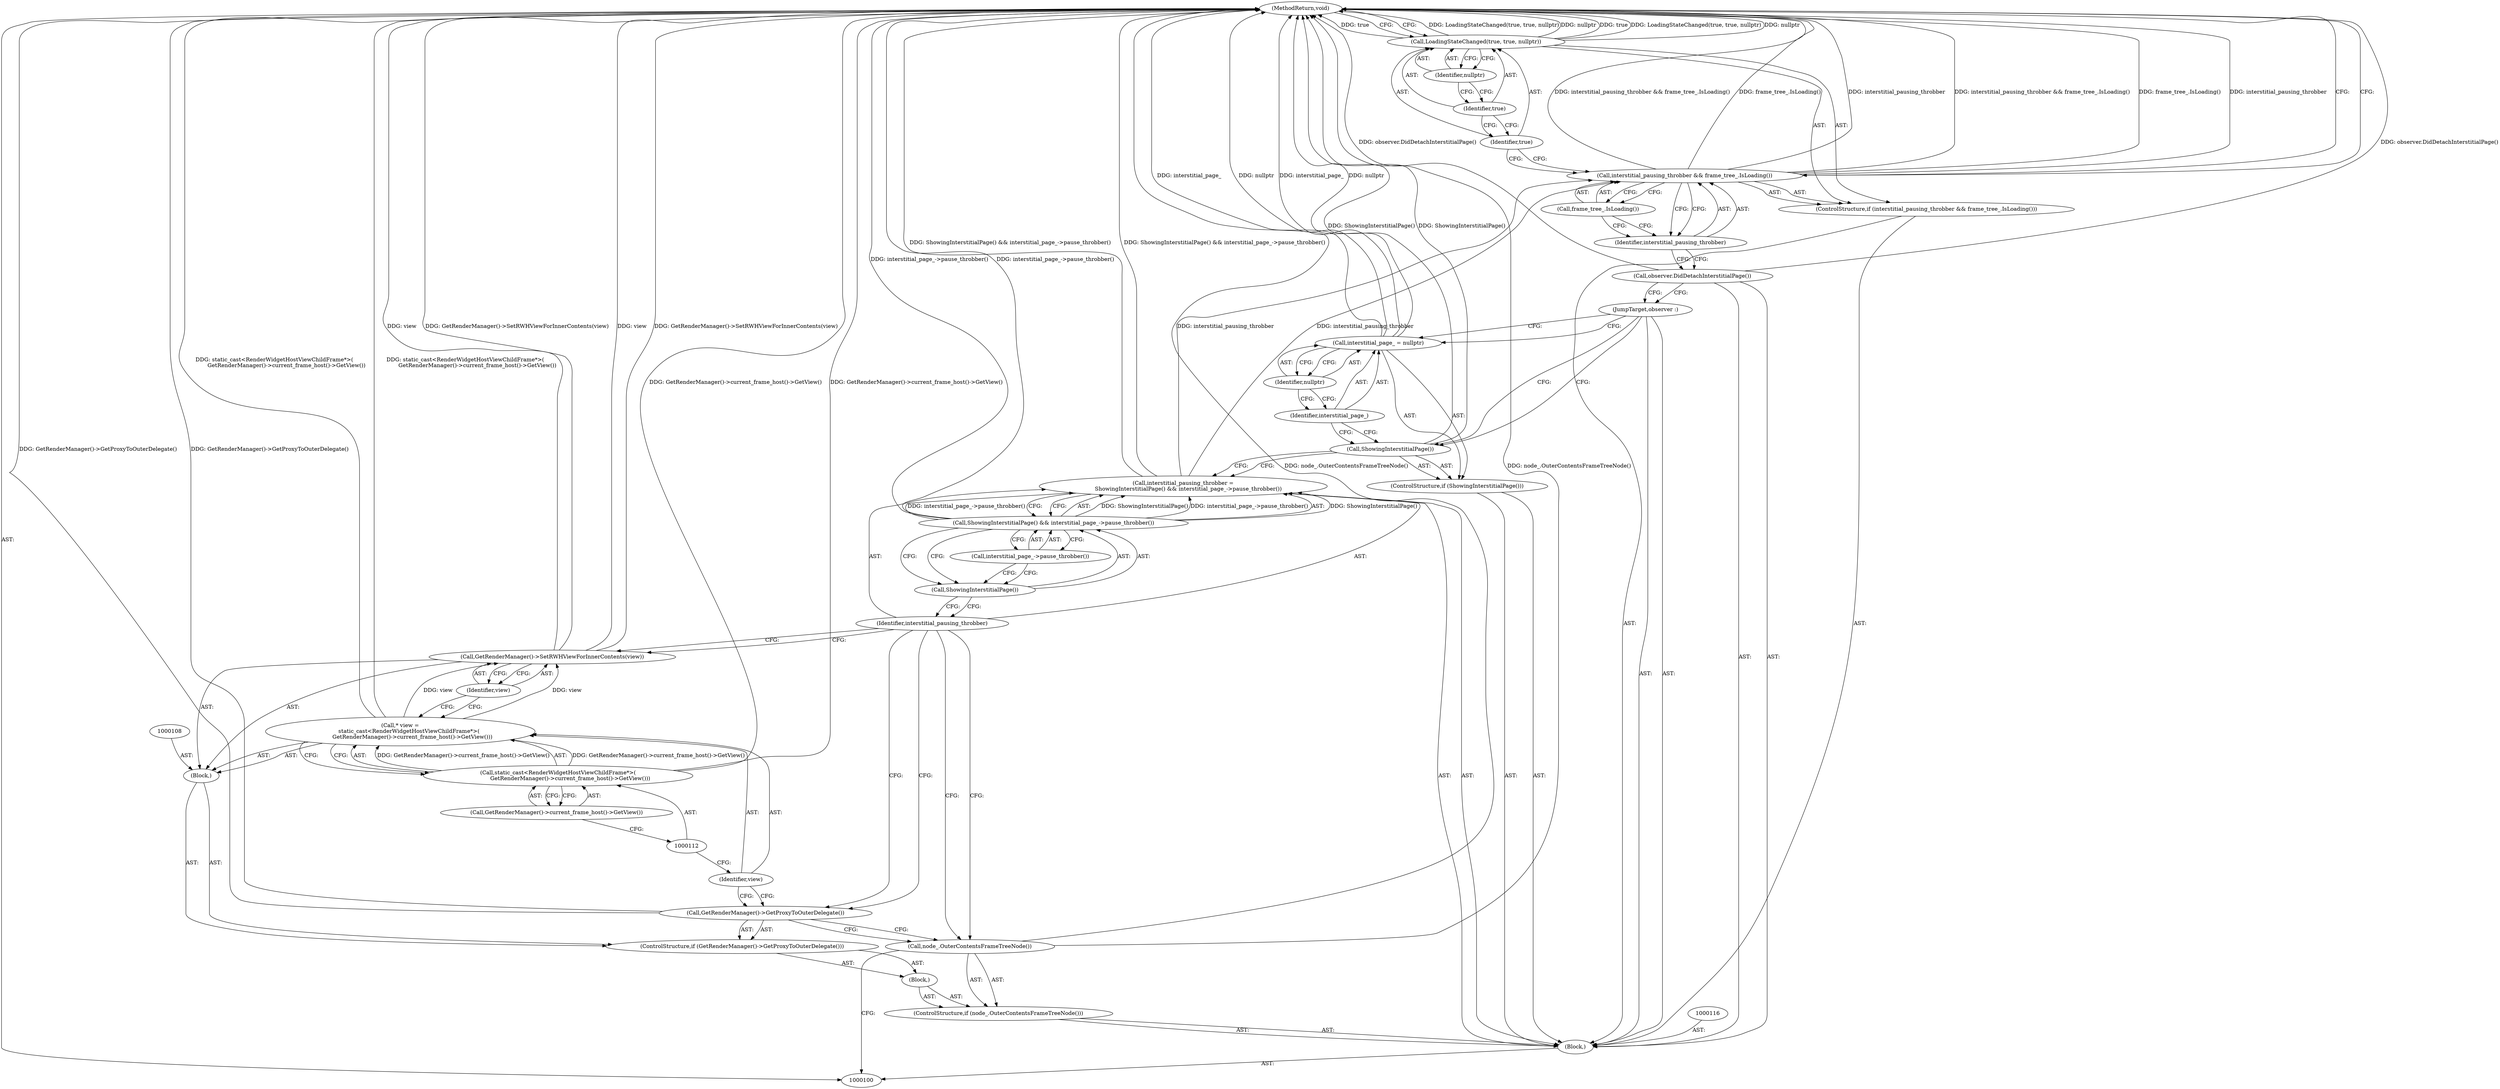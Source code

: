 digraph "0_Chrome_adca986a53b31b6da4cb22f8e755f6856daea89a_5" {
"1000137" [label="(MethodReturn,void)"];
"1000101" [label="(Block,)"];
"1000115" [label="(Identifier,view)"];
"1000114" [label="(Call,GetRenderManager()->SetRWHViewForInnerContents(view))"];
"1000117" [label="(Call,interstitial_pausing_throbber =\n      ShowingInterstitialPage() && interstitial_page_->pause_throbber())"];
"1000118" [label="(Identifier,interstitial_pausing_throbber)"];
"1000121" [label="(Call,interstitial_page_->pause_throbber())"];
"1000119" [label="(Call,ShowingInterstitialPage() && interstitial_page_->pause_throbber())"];
"1000120" [label="(Call,ShowingInterstitialPage())"];
"1000122" [label="(ControlStructure,if (ShowingInterstitialPage()))"];
"1000123" [label="(Call,ShowingInterstitialPage())"];
"1000126" [label="(Identifier,nullptr)"];
"1000124" [label="(Call,interstitial_page_ = nullptr)"];
"1000125" [label="(Identifier,interstitial_page_)"];
"1000127" [label="(JumpTarget,observer :)"];
"1000128" [label="(Call,observer.DidDetachInterstitialPage())"];
"1000102" [label="(ControlStructure,if (node_.OuterContentsFrameTreeNode()))"];
"1000104" [label="(Block,)"];
"1000103" [label="(Call,node_.OuterContentsFrameTreeNode())"];
"1000129" [label="(ControlStructure,if (interstitial_pausing_throbber && frame_tree_.IsLoading()))"];
"1000132" [label="(Call,frame_tree_.IsLoading())"];
"1000130" [label="(Call,interstitial_pausing_throbber && frame_tree_.IsLoading())"];
"1000131" [label="(Identifier,interstitial_pausing_throbber)"];
"1000134" [label="(Identifier,true)"];
"1000135" [label="(Identifier,true)"];
"1000136" [label="(Identifier,nullptr)"];
"1000133" [label="(Call,LoadingStateChanged(true, true, nullptr))"];
"1000105" [label="(ControlStructure,if (GetRenderManager()->GetProxyToOuterDelegate()))"];
"1000106" [label="(Call,GetRenderManager()->GetProxyToOuterDelegate())"];
"1000109" [label="(Call,* view =\n          static_cast<RenderWidgetHostViewChildFrame*>(\n              GetRenderManager()->current_frame_host()->GetView()))"];
"1000110" [label="(Identifier,view)"];
"1000107" [label="(Block,)"];
"1000111" [label="(Call,static_cast<RenderWidgetHostViewChildFrame*>(\n              GetRenderManager()->current_frame_host()->GetView()))"];
"1000113" [label="(Call,GetRenderManager()->current_frame_host()->GetView())"];
"1000137" -> "1000100"  [label="AST: "];
"1000137" -> "1000133"  [label="CFG: "];
"1000137" -> "1000130"  [label="CFG: "];
"1000124" -> "1000137"  [label="DDG: interstitial_page_"];
"1000124" -> "1000137"  [label="DDG: nullptr"];
"1000114" -> "1000137"  [label="DDG: GetRenderManager()->SetRWHViewForInnerContents(view)"];
"1000114" -> "1000137"  [label="DDG: view"];
"1000133" -> "1000137"  [label="DDG: LoadingStateChanged(true, true, nullptr)"];
"1000133" -> "1000137"  [label="DDG: nullptr"];
"1000133" -> "1000137"  [label="DDG: true"];
"1000128" -> "1000137"  [label="DDG: observer.DidDetachInterstitialPage()"];
"1000117" -> "1000137"  [label="DDG: ShowingInterstitialPage() && interstitial_page_->pause_throbber()"];
"1000109" -> "1000137"  [label="DDG: static_cast<RenderWidgetHostViewChildFrame*>(\n              GetRenderManager()->current_frame_host()->GetView())"];
"1000130" -> "1000137"  [label="DDG: interstitial_pausing_throbber && frame_tree_.IsLoading()"];
"1000130" -> "1000137"  [label="DDG: frame_tree_.IsLoading()"];
"1000130" -> "1000137"  [label="DDG: interstitial_pausing_throbber"];
"1000123" -> "1000137"  [label="DDG: ShowingInterstitialPage()"];
"1000103" -> "1000137"  [label="DDG: node_.OuterContentsFrameTreeNode()"];
"1000119" -> "1000137"  [label="DDG: interstitial_page_->pause_throbber()"];
"1000111" -> "1000137"  [label="DDG: GetRenderManager()->current_frame_host()->GetView()"];
"1000106" -> "1000137"  [label="DDG: GetRenderManager()->GetProxyToOuterDelegate()"];
"1000101" -> "1000100"  [label="AST: "];
"1000102" -> "1000101"  [label="AST: "];
"1000116" -> "1000101"  [label="AST: "];
"1000117" -> "1000101"  [label="AST: "];
"1000122" -> "1000101"  [label="AST: "];
"1000127" -> "1000101"  [label="AST: "];
"1000128" -> "1000101"  [label="AST: "];
"1000129" -> "1000101"  [label="AST: "];
"1000115" -> "1000114"  [label="AST: "];
"1000115" -> "1000109"  [label="CFG: "];
"1000114" -> "1000115"  [label="CFG: "];
"1000114" -> "1000107"  [label="AST: "];
"1000114" -> "1000115"  [label="CFG: "];
"1000115" -> "1000114"  [label="AST: "];
"1000118" -> "1000114"  [label="CFG: "];
"1000114" -> "1000137"  [label="DDG: GetRenderManager()->SetRWHViewForInnerContents(view)"];
"1000114" -> "1000137"  [label="DDG: view"];
"1000109" -> "1000114"  [label="DDG: view"];
"1000117" -> "1000101"  [label="AST: "];
"1000117" -> "1000119"  [label="CFG: "];
"1000118" -> "1000117"  [label="AST: "];
"1000119" -> "1000117"  [label="AST: "];
"1000123" -> "1000117"  [label="CFG: "];
"1000117" -> "1000137"  [label="DDG: ShowingInterstitialPage() && interstitial_page_->pause_throbber()"];
"1000119" -> "1000117"  [label="DDG: ShowingInterstitialPage()"];
"1000119" -> "1000117"  [label="DDG: interstitial_page_->pause_throbber()"];
"1000117" -> "1000130"  [label="DDG: interstitial_pausing_throbber"];
"1000118" -> "1000117"  [label="AST: "];
"1000118" -> "1000114"  [label="CFG: "];
"1000118" -> "1000106"  [label="CFG: "];
"1000118" -> "1000103"  [label="CFG: "];
"1000120" -> "1000118"  [label="CFG: "];
"1000121" -> "1000119"  [label="AST: "];
"1000121" -> "1000120"  [label="CFG: "];
"1000119" -> "1000121"  [label="CFG: "];
"1000119" -> "1000117"  [label="AST: "];
"1000119" -> "1000120"  [label="CFG: "];
"1000119" -> "1000121"  [label="CFG: "];
"1000120" -> "1000119"  [label="AST: "];
"1000121" -> "1000119"  [label="AST: "];
"1000117" -> "1000119"  [label="CFG: "];
"1000119" -> "1000137"  [label="DDG: interstitial_page_->pause_throbber()"];
"1000119" -> "1000117"  [label="DDG: ShowingInterstitialPage()"];
"1000119" -> "1000117"  [label="DDG: interstitial_page_->pause_throbber()"];
"1000120" -> "1000119"  [label="AST: "];
"1000120" -> "1000118"  [label="CFG: "];
"1000121" -> "1000120"  [label="CFG: "];
"1000119" -> "1000120"  [label="CFG: "];
"1000122" -> "1000101"  [label="AST: "];
"1000123" -> "1000122"  [label="AST: "];
"1000124" -> "1000122"  [label="AST: "];
"1000123" -> "1000122"  [label="AST: "];
"1000123" -> "1000117"  [label="CFG: "];
"1000125" -> "1000123"  [label="CFG: "];
"1000127" -> "1000123"  [label="CFG: "];
"1000123" -> "1000137"  [label="DDG: ShowingInterstitialPage()"];
"1000126" -> "1000124"  [label="AST: "];
"1000126" -> "1000125"  [label="CFG: "];
"1000124" -> "1000126"  [label="CFG: "];
"1000124" -> "1000122"  [label="AST: "];
"1000124" -> "1000126"  [label="CFG: "];
"1000125" -> "1000124"  [label="AST: "];
"1000126" -> "1000124"  [label="AST: "];
"1000127" -> "1000124"  [label="CFG: "];
"1000124" -> "1000137"  [label="DDG: interstitial_page_"];
"1000124" -> "1000137"  [label="DDG: nullptr"];
"1000125" -> "1000124"  [label="AST: "];
"1000125" -> "1000123"  [label="CFG: "];
"1000126" -> "1000125"  [label="CFG: "];
"1000127" -> "1000101"  [label="AST: "];
"1000127" -> "1000124"  [label="CFG: "];
"1000127" -> "1000123"  [label="CFG: "];
"1000128" -> "1000127"  [label="CFG: "];
"1000128" -> "1000101"  [label="AST: "];
"1000128" -> "1000127"  [label="CFG: "];
"1000131" -> "1000128"  [label="CFG: "];
"1000128" -> "1000137"  [label="DDG: observer.DidDetachInterstitialPage()"];
"1000102" -> "1000101"  [label="AST: "];
"1000103" -> "1000102"  [label="AST: "];
"1000104" -> "1000102"  [label="AST: "];
"1000104" -> "1000102"  [label="AST: "];
"1000105" -> "1000104"  [label="AST: "];
"1000103" -> "1000102"  [label="AST: "];
"1000103" -> "1000100"  [label="CFG: "];
"1000106" -> "1000103"  [label="CFG: "];
"1000118" -> "1000103"  [label="CFG: "];
"1000103" -> "1000137"  [label="DDG: node_.OuterContentsFrameTreeNode()"];
"1000129" -> "1000101"  [label="AST: "];
"1000130" -> "1000129"  [label="AST: "];
"1000133" -> "1000129"  [label="AST: "];
"1000132" -> "1000130"  [label="AST: "];
"1000132" -> "1000131"  [label="CFG: "];
"1000130" -> "1000132"  [label="CFG: "];
"1000130" -> "1000129"  [label="AST: "];
"1000130" -> "1000131"  [label="CFG: "];
"1000130" -> "1000132"  [label="CFG: "];
"1000131" -> "1000130"  [label="AST: "];
"1000132" -> "1000130"  [label="AST: "];
"1000134" -> "1000130"  [label="CFG: "];
"1000137" -> "1000130"  [label="CFG: "];
"1000130" -> "1000137"  [label="DDG: interstitial_pausing_throbber && frame_tree_.IsLoading()"];
"1000130" -> "1000137"  [label="DDG: frame_tree_.IsLoading()"];
"1000130" -> "1000137"  [label="DDG: interstitial_pausing_throbber"];
"1000117" -> "1000130"  [label="DDG: interstitial_pausing_throbber"];
"1000131" -> "1000130"  [label="AST: "];
"1000131" -> "1000128"  [label="CFG: "];
"1000132" -> "1000131"  [label="CFG: "];
"1000130" -> "1000131"  [label="CFG: "];
"1000134" -> "1000133"  [label="AST: "];
"1000134" -> "1000130"  [label="CFG: "];
"1000135" -> "1000134"  [label="CFG: "];
"1000135" -> "1000133"  [label="AST: "];
"1000135" -> "1000134"  [label="CFG: "];
"1000136" -> "1000135"  [label="CFG: "];
"1000136" -> "1000133"  [label="AST: "];
"1000136" -> "1000135"  [label="CFG: "];
"1000133" -> "1000136"  [label="CFG: "];
"1000133" -> "1000129"  [label="AST: "];
"1000133" -> "1000136"  [label="CFG: "];
"1000134" -> "1000133"  [label="AST: "];
"1000135" -> "1000133"  [label="AST: "];
"1000136" -> "1000133"  [label="AST: "];
"1000137" -> "1000133"  [label="CFG: "];
"1000133" -> "1000137"  [label="DDG: LoadingStateChanged(true, true, nullptr)"];
"1000133" -> "1000137"  [label="DDG: nullptr"];
"1000133" -> "1000137"  [label="DDG: true"];
"1000105" -> "1000104"  [label="AST: "];
"1000106" -> "1000105"  [label="AST: "];
"1000107" -> "1000105"  [label="AST: "];
"1000106" -> "1000105"  [label="AST: "];
"1000106" -> "1000103"  [label="CFG: "];
"1000110" -> "1000106"  [label="CFG: "];
"1000118" -> "1000106"  [label="CFG: "];
"1000106" -> "1000137"  [label="DDG: GetRenderManager()->GetProxyToOuterDelegate()"];
"1000109" -> "1000107"  [label="AST: "];
"1000109" -> "1000111"  [label="CFG: "];
"1000110" -> "1000109"  [label="AST: "];
"1000111" -> "1000109"  [label="AST: "];
"1000115" -> "1000109"  [label="CFG: "];
"1000109" -> "1000137"  [label="DDG: static_cast<RenderWidgetHostViewChildFrame*>(\n              GetRenderManager()->current_frame_host()->GetView())"];
"1000111" -> "1000109"  [label="DDG: GetRenderManager()->current_frame_host()->GetView()"];
"1000109" -> "1000114"  [label="DDG: view"];
"1000110" -> "1000109"  [label="AST: "];
"1000110" -> "1000106"  [label="CFG: "];
"1000112" -> "1000110"  [label="CFG: "];
"1000107" -> "1000105"  [label="AST: "];
"1000108" -> "1000107"  [label="AST: "];
"1000109" -> "1000107"  [label="AST: "];
"1000114" -> "1000107"  [label="AST: "];
"1000111" -> "1000109"  [label="AST: "];
"1000111" -> "1000113"  [label="CFG: "];
"1000112" -> "1000111"  [label="AST: "];
"1000113" -> "1000111"  [label="AST: "];
"1000109" -> "1000111"  [label="CFG: "];
"1000111" -> "1000137"  [label="DDG: GetRenderManager()->current_frame_host()->GetView()"];
"1000111" -> "1000109"  [label="DDG: GetRenderManager()->current_frame_host()->GetView()"];
"1000113" -> "1000111"  [label="AST: "];
"1000113" -> "1000112"  [label="CFG: "];
"1000111" -> "1000113"  [label="CFG: "];
}
